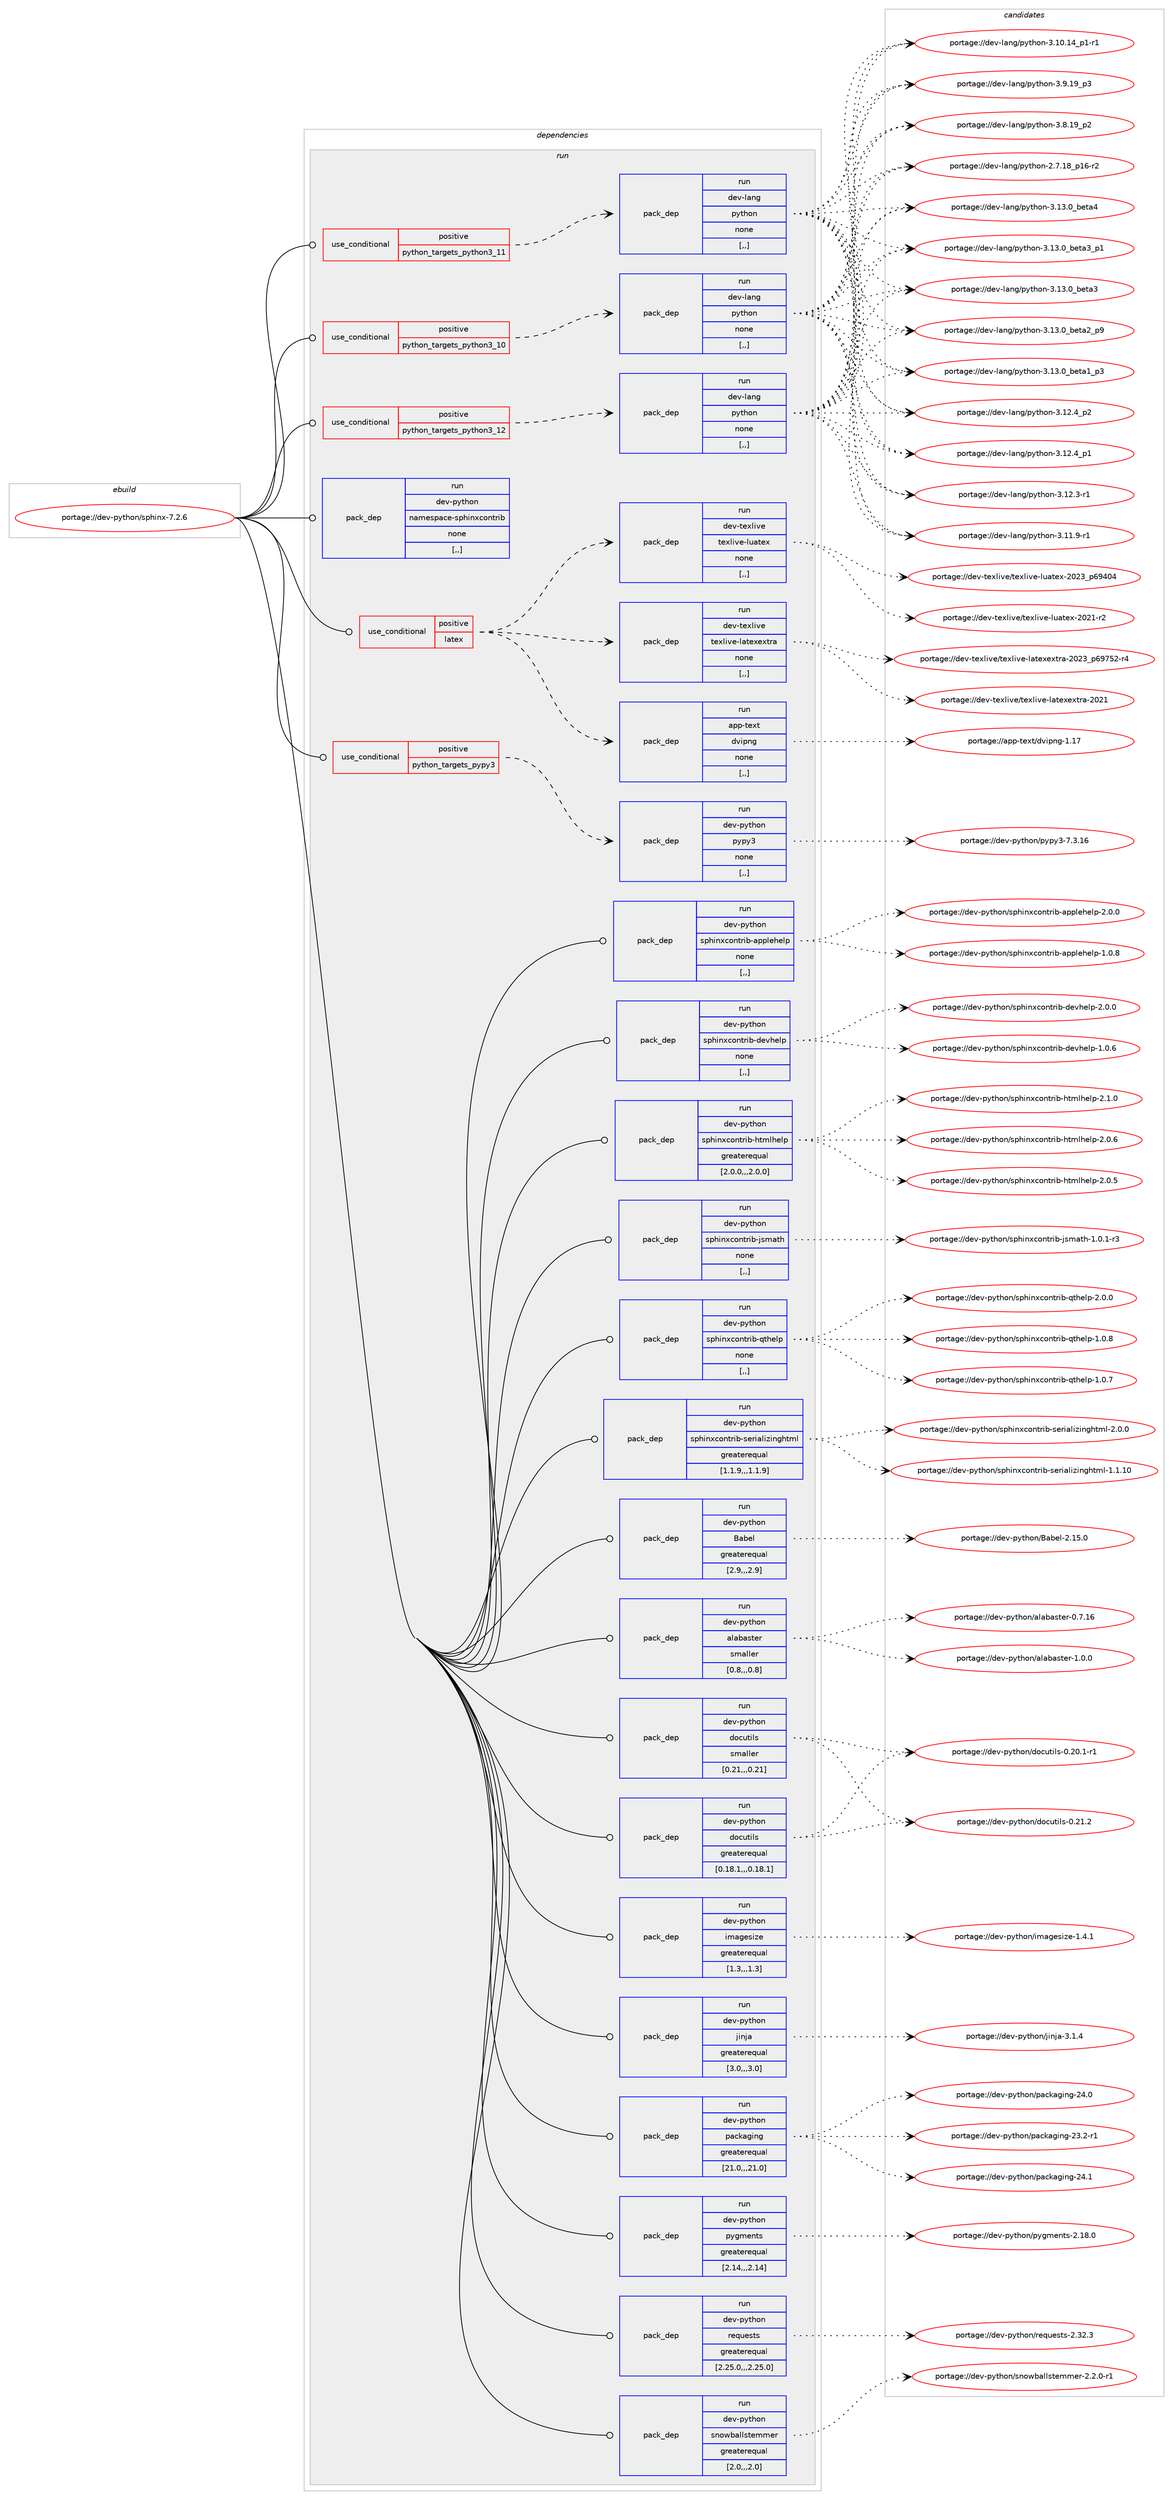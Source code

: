 digraph prolog {

# *************
# Graph options
# *************

newrank=true;
concentrate=true;
compound=true;
graph [rankdir=LR,fontname=Helvetica,fontsize=10,ranksep=1.5];#, ranksep=2.5, nodesep=0.2];
edge  [arrowhead=vee];
node  [fontname=Helvetica,fontsize=10];

# **********
# The ebuild
# **********

subgraph cluster_leftcol {
color=gray;
label=<<i>ebuild</i>>;
id [label="portage://dev-python/sphinx-7.2.6", color=red, width=4, href="../dev-python/sphinx-7.2.6.svg"];
}

# ****************
# The dependencies
# ****************

subgraph cluster_midcol {
color=gray;
label=<<i>dependencies</i>>;
subgraph cluster_compile {
fillcolor="#eeeeee";
style=filled;
label=<<i>compile</i>>;
}
subgraph cluster_compileandrun {
fillcolor="#eeeeee";
style=filled;
label=<<i>compile and run</i>>;
}
subgraph cluster_run {
fillcolor="#eeeeee";
style=filled;
label=<<i>run</i>>;
subgraph cond39796 {
dependency163998 [label=<<TABLE BORDER="0" CELLBORDER="1" CELLSPACING="0" CELLPADDING="4"><TR><TD ROWSPAN="3" CELLPADDING="10">use_conditional</TD></TR><TR><TD>positive</TD></TR><TR><TD>latex</TD></TR></TABLE>>, shape=none, color=red];
subgraph pack122930 {
dependency163999 [label=<<TABLE BORDER="0" CELLBORDER="1" CELLSPACING="0" CELLPADDING="4" WIDTH="220"><TR><TD ROWSPAN="6" CELLPADDING="30">pack_dep</TD></TR><TR><TD WIDTH="110">run</TD></TR><TR><TD>dev-texlive</TD></TR><TR><TD>texlive-latexextra</TD></TR><TR><TD>none</TD></TR><TR><TD>[,,]</TD></TR></TABLE>>, shape=none, color=blue];
}
dependency163998:e -> dependency163999:w [weight=20,style="dashed",arrowhead="vee"];
subgraph pack122931 {
dependency164000 [label=<<TABLE BORDER="0" CELLBORDER="1" CELLSPACING="0" CELLPADDING="4" WIDTH="220"><TR><TD ROWSPAN="6" CELLPADDING="30">pack_dep</TD></TR><TR><TD WIDTH="110">run</TD></TR><TR><TD>dev-texlive</TD></TR><TR><TD>texlive-luatex</TD></TR><TR><TD>none</TD></TR><TR><TD>[,,]</TD></TR></TABLE>>, shape=none, color=blue];
}
dependency163998:e -> dependency164000:w [weight=20,style="dashed",arrowhead="vee"];
subgraph pack122932 {
dependency164001 [label=<<TABLE BORDER="0" CELLBORDER="1" CELLSPACING="0" CELLPADDING="4" WIDTH="220"><TR><TD ROWSPAN="6" CELLPADDING="30">pack_dep</TD></TR><TR><TD WIDTH="110">run</TD></TR><TR><TD>app-text</TD></TR><TR><TD>dvipng</TD></TR><TR><TD>none</TD></TR><TR><TD>[,,]</TD></TR></TABLE>>, shape=none, color=blue];
}
dependency163998:e -> dependency164001:w [weight=20,style="dashed",arrowhead="vee"];
}
id:e -> dependency163998:w [weight=20,style="solid",arrowhead="odot"];
subgraph cond39797 {
dependency164002 [label=<<TABLE BORDER="0" CELLBORDER="1" CELLSPACING="0" CELLPADDING="4"><TR><TD ROWSPAN="3" CELLPADDING="10">use_conditional</TD></TR><TR><TD>positive</TD></TR><TR><TD>python_targets_pypy3</TD></TR></TABLE>>, shape=none, color=red];
subgraph pack122933 {
dependency164003 [label=<<TABLE BORDER="0" CELLBORDER="1" CELLSPACING="0" CELLPADDING="4" WIDTH="220"><TR><TD ROWSPAN="6" CELLPADDING="30">pack_dep</TD></TR><TR><TD WIDTH="110">run</TD></TR><TR><TD>dev-python</TD></TR><TR><TD>pypy3</TD></TR><TR><TD>none</TD></TR><TR><TD>[,,]</TD></TR></TABLE>>, shape=none, color=blue];
}
dependency164002:e -> dependency164003:w [weight=20,style="dashed",arrowhead="vee"];
}
id:e -> dependency164002:w [weight=20,style="solid",arrowhead="odot"];
subgraph cond39798 {
dependency164004 [label=<<TABLE BORDER="0" CELLBORDER="1" CELLSPACING="0" CELLPADDING="4"><TR><TD ROWSPAN="3" CELLPADDING="10">use_conditional</TD></TR><TR><TD>positive</TD></TR><TR><TD>python_targets_python3_10</TD></TR></TABLE>>, shape=none, color=red];
subgraph pack122934 {
dependency164005 [label=<<TABLE BORDER="0" CELLBORDER="1" CELLSPACING="0" CELLPADDING="4" WIDTH="220"><TR><TD ROWSPAN="6" CELLPADDING="30">pack_dep</TD></TR><TR><TD WIDTH="110">run</TD></TR><TR><TD>dev-lang</TD></TR><TR><TD>python</TD></TR><TR><TD>none</TD></TR><TR><TD>[,,]</TD></TR></TABLE>>, shape=none, color=blue];
}
dependency164004:e -> dependency164005:w [weight=20,style="dashed",arrowhead="vee"];
}
id:e -> dependency164004:w [weight=20,style="solid",arrowhead="odot"];
subgraph cond39799 {
dependency164006 [label=<<TABLE BORDER="0" CELLBORDER="1" CELLSPACING="0" CELLPADDING="4"><TR><TD ROWSPAN="3" CELLPADDING="10">use_conditional</TD></TR><TR><TD>positive</TD></TR><TR><TD>python_targets_python3_11</TD></TR></TABLE>>, shape=none, color=red];
subgraph pack122935 {
dependency164007 [label=<<TABLE BORDER="0" CELLBORDER="1" CELLSPACING="0" CELLPADDING="4" WIDTH="220"><TR><TD ROWSPAN="6" CELLPADDING="30">pack_dep</TD></TR><TR><TD WIDTH="110">run</TD></TR><TR><TD>dev-lang</TD></TR><TR><TD>python</TD></TR><TR><TD>none</TD></TR><TR><TD>[,,]</TD></TR></TABLE>>, shape=none, color=blue];
}
dependency164006:e -> dependency164007:w [weight=20,style="dashed",arrowhead="vee"];
}
id:e -> dependency164006:w [weight=20,style="solid",arrowhead="odot"];
subgraph cond39800 {
dependency164008 [label=<<TABLE BORDER="0" CELLBORDER="1" CELLSPACING="0" CELLPADDING="4"><TR><TD ROWSPAN="3" CELLPADDING="10">use_conditional</TD></TR><TR><TD>positive</TD></TR><TR><TD>python_targets_python3_12</TD></TR></TABLE>>, shape=none, color=red];
subgraph pack122936 {
dependency164009 [label=<<TABLE BORDER="0" CELLBORDER="1" CELLSPACING="0" CELLPADDING="4" WIDTH="220"><TR><TD ROWSPAN="6" CELLPADDING="30">pack_dep</TD></TR><TR><TD WIDTH="110">run</TD></TR><TR><TD>dev-lang</TD></TR><TR><TD>python</TD></TR><TR><TD>none</TD></TR><TR><TD>[,,]</TD></TR></TABLE>>, shape=none, color=blue];
}
dependency164008:e -> dependency164009:w [weight=20,style="dashed",arrowhead="vee"];
}
id:e -> dependency164008:w [weight=20,style="solid",arrowhead="odot"];
subgraph pack122937 {
dependency164010 [label=<<TABLE BORDER="0" CELLBORDER="1" CELLSPACING="0" CELLPADDING="4" WIDTH="220"><TR><TD ROWSPAN="6" CELLPADDING="30">pack_dep</TD></TR><TR><TD WIDTH="110">run</TD></TR><TR><TD>dev-python</TD></TR><TR><TD>Babel</TD></TR><TR><TD>greaterequal</TD></TR><TR><TD>[2.9,,,2.9]</TD></TR></TABLE>>, shape=none, color=blue];
}
id:e -> dependency164010:w [weight=20,style="solid",arrowhead="odot"];
subgraph pack122938 {
dependency164011 [label=<<TABLE BORDER="0" CELLBORDER="1" CELLSPACING="0" CELLPADDING="4" WIDTH="220"><TR><TD ROWSPAN="6" CELLPADDING="30">pack_dep</TD></TR><TR><TD WIDTH="110">run</TD></TR><TR><TD>dev-python</TD></TR><TR><TD>alabaster</TD></TR><TR><TD>smaller</TD></TR><TR><TD>[0.8,,,0.8]</TD></TR></TABLE>>, shape=none, color=blue];
}
id:e -> dependency164011:w [weight=20,style="solid",arrowhead="odot"];
subgraph pack122939 {
dependency164012 [label=<<TABLE BORDER="0" CELLBORDER="1" CELLSPACING="0" CELLPADDING="4" WIDTH="220"><TR><TD ROWSPAN="6" CELLPADDING="30">pack_dep</TD></TR><TR><TD WIDTH="110">run</TD></TR><TR><TD>dev-python</TD></TR><TR><TD>docutils</TD></TR><TR><TD>greaterequal</TD></TR><TR><TD>[0.18.1,,,0.18.1]</TD></TR></TABLE>>, shape=none, color=blue];
}
id:e -> dependency164012:w [weight=20,style="solid",arrowhead="odot"];
subgraph pack122940 {
dependency164013 [label=<<TABLE BORDER="0" CELLBORDER="1" CELLSPACING="0" CELLPADDING="4" WIDTH="220"><TR><TD ROWSPAN="6" CELLPADDING="30">pack_dep</TD></TR><TR><TD WIDTH="110">run</TD></TR><TR><TD>dev-python</TD></TR><TR><TD>docutils</TD></TR><TR><TD>smaller</TD></TR><TR><TD>[0.21,,,0.21]</TD></TR></TABLE>>, shape=none, color=blue];
}
id:e -> dependency164013:w [weight=20,style="solid",arrowhead="odot"];
subgraph pack122941 {
dependency164014 [label=<<TABLE BORDER="0" CELLBORDER="1" CELLSPACING="0" CELLPADDING="4" WIDTH="220"><TR><TD ROWSPAN="6" CELLPADDING="30">pack_dep</TD></TR><TR><TD WIDTH="110">run</TD></TR><TR><TD>dev-python</TD></TR><TR><TD>imagesize</TD></TR><TR><TD>greaterequal</TD></TR><TR><TD>[1.3,,,1.3]</TD></TR></TABLE>>, shape=none, color=blue];
}
id:e -> dependency164014:w [weight=20,style="solid",arrowhead="odot"];
subgraph pack122942 {
dependency164015 [label=<<TABLE BORDER="0" CELLBORDER="1" CELLSPACING="0" CELLPADDING="4" WIDTH="220"><TR><TD ROWSPAN="6" CELLPADDING="30">pack_dep</TD></TR><TR><TD WIDTH="110">run</TD></TR><TR><TD>dev-python</TD></TR><TR><TD>jinja</TD></TR><TR><TD>greaterequal</TD></TR><TR><TD>[3.0,,,3.0]</TD></TR></TABLE>>, shape=none, color=blue];
}
id:e -> dependency164015:w [weight=20,style="solid",arrowhead="odot"];
subgraph pack122943 {
dependency164016 [label=<<TABLE BORDER="0" CELLBORDER="1" CELLSPACING="0" CELLPADDING="4" WIDTH="220"><TR><TD ROWSPAN="6" CELLPADDING="30">pack_dep</TD></TR><TR><TD WIDTH="110">run</TD></TR><TR><TD>dev-python</TD></TR><TR><TD>packaging</TD></TR><TR><TD>greaterequal</TD></TR><TR><TD>[21.0,,,21.0]</TD></TR></TABLE>>, shape=none, color=blue];
}
id:e -> dependency164016:w [weight=20,style="solid",arrowhead="odot"];
subgraph pack122944 {
dependency164017 [label=<<TABLE BORDER="0" CELLBORDER="1" CELLSPACING="0" CELLPADDING="4" WIDTH="220"><TR><TD ROWSPAN="6" CELLPADDING="30">pack_dep</TD></TR><TR><TD WIDTH="110">run</TD></TR><TR><TD>dev-python</TD></TR><TR><TD>pygments</TD></TR><TR><TD>greaterequal</TD></TR><TR><TD>[2.14,,,2.14]</TD></TR></TABLE>>, shape=none, color=blue];
}
id:e -> dependency164017:w [weight=20,style="solid",arrowhead="odot"];
subgraph pack122945 {
dependency164018 [label=<<TABLE BORDER="0" CELLBORDER="1" CELLSPACING="0" CELLPADDING="4" WIDTH="220"><TR><TD ROWSPAN="6" CELLPADDING="30">pack_dep</TD></TR><TR><TD WIDTH="110">run</TD></TR><TR><TD>dev-python</TD></TR><TR><TD>requests</TD></TR><TR><TD>greaterequal</TD></TR><TR><TD>[2.25.0,,,2.25.0]</TD></TR></TABLE>>, shape=none, color=blue];
}
id:e -> dependency164018:w [weight=20,style="solid",arrowhead="odot"];
subgraph pack122946 {
dependency164019 [label=<<TABLE BORDER="0" CELLBORDER="1" CELLSPACING="0" CELLPADDING="4" WIDTH="220"><TR><TD ROWSPAN="6" CELLPADDING="30">pack_dep</TD></TR><TR><TD WIDTH="110">run</TD></TR><TR><TD>dev-python</TD></TR><TR><TD>snowballstemmer</TD></TR><TR><TD>greaterequal</TD></TR><TR><TD>[2.0,,,2.0]</TD></TR></TABLE>>, shape=none, color=blue];
}
id:e -> dependency164019:w [weight=20,style="solid",arrowhead="odot"];
subgraph pack122947 {
dependency164020 [label=<<TABLE BORDER="0" CELLBORDER="1" CELLSPACING="0" CELLPADDING="4" WIDTH="220"><TR><TD ROWSPAN="6" CELLPADDING="30">pack_dep</TD></TR><TR><TD WIDTH="110">run</TD></TR><TR><TD>dev-python</TD></TR><TR><TD>sphinxcontrib-applehelp</TD></TR><TR><TD>none</TD></TR><TR><TD>[,,]</TD></TR></TABLE>>, shape=none, color=blue];
}
id:e -> dependency164020:w [weight=20,style="solid",arrowhead="odot"];
subgraph pack122948 {
dependency164021 [label=<<TABLE BORDER="0" CELLBORDER="1" CELLSPACING="0" CELLPADDING="4" WIDTH="220"><TR><TD ROWSPAN="6" CELLPADDING="30">pack_dep</TD></TR><TR><TD WIDTH="110">run</TD></TR><TR><TD>dev-python</TD></TR><TR><TD>sphinxcontrib-devhelp</TD></TR><TR><TD>none</TD></TR><TR><TD>[,,]</TD></TR></TABLE>>, shape=none, color=blue];
}
id:e -> dependency164021:w [weight=20,style="solid",arrowhead="odot"];
subgraph pack122949 {
dependency164022 [label=<<TABLE BORDER="0" CELLBORDER="1" CELLSPACING="0" CELLPADDING="4" WIDTH="220"><TR><TD ROWSPAN="6" CELLPADDING="30">pack_dep</TD></TR><TR><TD WIDTH="110">run</TD></TR><TR><TD>dev-python</TD></TR><TR><TD>sphinxcontrib-htmlhelp</TD></TR><TR><TD>greaterequal</TD></TR><TR><TD>[2.0.0,,,2.0.0]</TD></TR></TABLE>>, shape=none, color=blue];
}
id:e -> dependency164022:w [weight=20,style="solid",arrowhead="odot"];
subgraph pack122950 {
dependency164023 [label=<<TABLE BORDER="0" CELLBORDER="1" CELLSPACING="0" CELLPADDING="4" WIDTH="220"><TR><TD ROWSPAN="6" CELLPADDING="30">pack_dep</TD></TR><TR><TD WIDTH="110">run</TD></TR><TR><TD>dev-python</TD></TR><TR><TD>sphinxcontrib-jsmath</TD></TR><TR><TD>none</TD></TR><TR><TD>[,,]</TD></TR></TABLE>>, shape=none, color=blue];
}
id:e -> dependency164023:w [weight=20,style="solid",arrowhead="odot"];
subgraph pack122951 {
dependency164024 [label=<<TABLE BORDER="0" CELLBORDER="1" CELLSPACING="0" CELLPADDING="4" WIDTH="220"><TR><TD ROWSPAN="6" CELLPADDING="30">pack_dep</TD></TR><TR><TD WIDTH="110">run</TD></TR><TR><TD>dev-python</TD></TR><TR><TD>sphinxcontrib-qthelp</TD></TR><TR><TD>none</TD></TR><TR><TD>[,,]</TD></TR></TABLE>>, shape=none, color=blue];
}
id:e -> dependency164024:w [weight=20,style="solid",arrowhead="odot"];
subgraph pack122952 {
dependency164025 [label=<<TABLE BORDER="0" CELLBORDER="1" CELLSPACING="0" CELLPADDING="4" WIDTH="220"><TR><TD ROWSPAN="6" CELLPADDING="30">pack_dep</TD></TR><TR><TD WIDTH="110">run</TD></TR><TR><TD>dev-python</TD></TR><TR><TD>sphinxcontrib-serializinghtml</TD></TR><TR><TD>greaterequal</TD></TR><TR><TD>[1.1.9,,,1.1.9]</TD></TR></TABLE>>, shape=none, color=blue];
}
id:e -> dependency164025:w [weight=20,style="solid",arrowhead="odot"];
subgraph pack122953 {
dependency164026 [label=<<TABLE BORDER="0" CELLBORDER="1" CELLSPACING="0" CELLPADDING="4" WIDTH="220"><TR><TD ROWSPAN="6" CELLPADDING="30">pack_dep</TD></TR><TR><TD WIDTH="110">run</TD></TR><TR><TD>dev-python</TD></TR><TR><TD>namespace-sphinxcontrib</TD></TR><TR><TD>none</TD></TR><TR><TD>[,,]</TD></TR></TABLE>>, shape=none, color=blue];
}
id:e -> dependency164026:w [weight=20,style="solid",arrowhead="odot"];
}
}

# **************
# The candidates
# **************

subgraph cluster_choices {
rank=same;
color=gray;
label=<<i>candidates</i>>;

subgraph choice122930 {
color=black;
nodesep=1;
choice100101118451161011201081051181014711610112010810511810145108971161011201011201161149745504850519511254575553504511452 [label="portage://dev-texlive/texlive-latexextra-2023_p69752-r4", color=red, width=4,href="../dev-texlive/texlive-latexextra-2023_p69752-r4.svg"];
choice10010111845116101120108105118101471161011201081051181014510897116101120101120116114974550485049 [label="portage://dev-texlive/texlive-latexextra-2021", color=red, width=4,href="../dev-texlive/texlive-latexextra-2021.svg"];
dependency163999:e -> choice100101118451161011201081051181014711610112010810511810145108971161011201011201161149745504850519511254575553504511452:w [style=dotted,weight="100"];
dependency163999:e -> choice10010111845116101120108105118101471161011201081051181014510897116101120101120116114974550485049:w [style=dotted,weight="100"];
}
subgraph choice122931 {
color=black;
nodesep=1;
choice100101118451161011201081051181014711610112010810511810145108117971161011204550485051951125457524852 [label="portage://dev-texlive/texlive-luatex-2023_p69404", color=red, width=4,href="../dev-texlive/texlive-luatex-2023_p69404.svg"];
choice1001011184511610112010810511810147116101120108105118101451081179711610112045504850494511450 [label="portage://dev-texlive/texlive-luatex-2021-r2", color=red, width=4,href="../dev-texlive/texlive-luatex-2021-r2.svg"];
dependency164000:e -> choice100101118451161011201081051181014711610112010810511810145108117971161011204550485051951125457524852:w [style=dotted,weight="100"];
dependency164000:e -> choice1001011184511610112010810511810147116101120108105118101451081179711610112045504850494511450:w [style=dotted,weight="100"];
}
subgraph choice122932 {
color=black;
nodesep=1;
choice9711211245116101120116471001181051121101034549464955 [label="portage://app-text/dvipng-1.17", color=red, width=4,href="../app-text/dvipng-1.17.svg"];
dependency164001:e -> choice9711211245116101120116471001181051121101034549464955:w [style=dotted,weight="100"];
}
subgraph choice122933 {
color=black;
nodesep=1;
choice10010111845112121116104111110471121211121215145554651464954 [label="portage://dev-python/pypy3-7.3.16", color=red, width=4,href="../dev-python/pypy3-7.3.16.svg"];
dependency164003:e -> choice10010111845112121116104111110471121211121215145554651464954:w [style=dotted,weight="100"];
}
subgraph choice122934 {
color=black;
nodesep=1;
choice1001011184510897110103471121211161041111104551464951464895981011169752 [label="portage://dev-lang/python-3.13.0_beta4", color=red, width=4,href="../dev-lang/python-3.13.0_beta4.svg"];
choice10010111845108971101034711212111610411111045514649514648959810111697519511249 [label="portage://dev-lang/python-3.13.0_beta3_p1", color=red, width=4,href="../dev-lang/python-3.13.0_beta3_p1.svg"];
choice1001011184510897110103471121211161041111104551464951464895981011169751 [label="portage://dev-lang/python-3.13.0_beta3", color=red, width=4,href="../dev-lang/python-3.13.0_beta3.svg"];
choice10010111845108971101034711212111610411111045514649514648959810111697509511257 [label="portage://dev-lang/python-3.13.0_beta2_p9", color=red, width=4,href="../dev-lang/python-3.13.0_beta2_p9.svg"];
choice10010111845108971101034711212111610411111045514649514648959810111697499511251 [label="portage://dev-lang/python-3.13.0_beta1_p3", color=red, width=4,href="../dev-lang/python-3.13.0_beta1_p3.svg"];
choice100101118451089711010347112121116104111110455146495046529511250 [label="portage://dev-lang/python-3.12.4_p2", color=red, width=4,href="../dev-lang/python-3.12.4_p2.svg"];
choice100101118451089711010347112121116104111110455146495046529511249 [label="portage://dev-lang/python-3.12.4_p1", color=red, width=4,href="../dev-lang/python-3.12.4_p1.svg"];
choice100101118451089711010347112121116104111110455146495046514511449 [label="portage://dev-lang/python-3.12.3-r1", color=red, width=4,href="../dev-lang/python-3.12.3-r1.svg"];
choice100101118451089711010347112121116104111110455146494946574511449 [label="portage://dev-lang/python-3.11.9-r1", color=red, width=4,href="../dev-lang/python-3.11.9-r1.svg"];
choice100101118451089711010347112121116104111110455146494846495295112494511449 [label="portage://dev-lang/python-3.10.14_p1-r1", color=red, width=4,href="../dev-lang/python-3.10.14_p1-r1.svg"];
choice100101118451089711010347112121116104111110455146574649579511251 [label="portage://dev-lang/python-3.9.19_p3", color=red, width=4,href="../dev-lang/python-3.9.19_p3.svg"];
choice100101118451089711010347112121116104111110455146564649579511250 [label="portage://dev-lang/python-3.8.19_p2", color=red, width=4,href="../dev-lang/python-3.8.19_p2.svg"];
choice100101118451089711010347112121116104111110455046554649569511249544511450 [label="portage://dev-lang/python-2.7.18_p16-r2", color=red, width=4,href="../dev-lang/python-2.7.18_p16-r2.svg"];
dependency164005:e -> choice1001011184510897110103471121211161041111104551464951464895981011169752:w [style=dotted,weight="100"];
dependency164005:e -> choice10010111845108971101034711212111610411111045514649514648959810111697519511249:w [style=dotted,weight="100"];
dependency164005:e -> choice1001011184510897110103471121211161041111104551464951464895981011169751:w [style=dotted,weight="100"];
dependency164005:e -> choice10010111845108971101034711212111610411111045514649514648959810111697509511257:w [style=dotted,weight="100"];
dependency164005:e -> choice10010111845108971101034711212111610411111045514649514648959810111697499511251:w [style=dotted,weight="100"];
dependency164005:e -> choice100101118451089711010347112121116104111110455146495046529511250:w [style=dotted,weight="100"];
dependency164005:e -> choice100101118451089711010347112121116104111110455146495046529511249:w [style=dotted,weight="100"];
dependency164005:e -> choice100101118451089711010347112121116104111110455146495046514511449:w [style=dotted,weight="100"];
dependency164005:e -> choice100101118451089711010347112121116104111110455146494946574511449:w [style=dotted,weight="100"];
dependency164005:e -> choice100101118451089711010347112121116104111110455146494846495295112494511449:w [style=dotted,weight="100"];
dependency164005:e -> choice100101118451089711010347112121116104111110455146574649579511251:w [style=dotted,weight="100"];
dependency164005:e -> choice100101118451089711010347112121116104111110455146564649579511250:w [style=dotted,weight="100"];
dependency164005:e -> choice100101118451089711010347112121116104111110455046554649569511249544511450:w [style=dotted,weight="100"];
}
subgraph choice122935 {
color=black;
nodesep=1;
choice1001011184510897110103471121211161041111104551464951464895981011169752 [label="portage://dev-lang/python-3.13.0_beta4", color=red, width=4,href="../dev-lang/python-3.13.0_beta4.svg"];
choice10010111845108971101034711212111610411111045514649514648959810111697519511249 [label="portage://dev-lang/python-3.13.0_beta3_p1", color=red, width=4,href="../dev-lang/python-3.13.0_beta3_p1.svg"];
choice1001011184510897110103471121211161041111104551464951464895981011169751 [label="portage://dev-lang/python-3.13.0_beta3", color=red, width=4,href="../dev-lang/python-3.13.0_beta3.svg"];
choice10010111845108971101034711212111610411111045514649514648959810111697509511257 [label="portage://dev-lang/python-3.13.0_beta2_p9", color=red, width=4,href="../dev-lang/python-3.13.0_beta2_p9.svg"];
choice10010111845108971101034711212111610411111045514649514648959810111697499511251 [label="portage://dev-lang/python-3.13.0_beta1_p3", color=red, width=4,href="../dev-lang/python-3.13.0_beta1_p3.svg"];
choice100101118451089711010347112121116104111110455146495046529511250 [label="portage://dev-lang/python-3.12.4_p2", color=red, width=4,href="../dev-lang/python-3.12.4_p2.svg"];
choice100101118451089711010347112121116104111110455146495046529511249 [label="portage://dev-lang/python-3.12.4_p1", color=red, width=4,href="../dev-lang/python-3.12.4_p1.svg"];
choice100101118451089711010347112121116104111110455146495046514511449 [label="portage://dev-lang/python-3.12.3-r1", color=red, width=4,href="../dev-lang/python-3.12.3-r1.svg"];
choice100101118451089711010347112121116104111110455146494946574511449 [label="portage://dev-lang/python-3.11.9-r1", color=red, width=4,href="../dev-lang/python-3.11.9-r1.svg"];
choice100101118451089711010347112121116104111110455146494846495295112494511449 [label="portage://dev-lang/python-3.10.14_p1-r1", color=red, width=4,href="../dev-lang/python-3.10.14_p1-r1.svg"];
choice100101118451089711010347112121116104111110455146574649579511251 [label="portage://dev-lang/python-3.9.19_p3", color=red, width=4,href="../dev-lang/python-3.9.19_p3.svg"];
choice100101118451089711010347112121116104111110455146564649579511250 [label="portage://dev-lang/python-3.8.19_p2", color=red, width=4,href="../dev-lang/python-3.8.19_p2.svg"];
choice100101118451089711010347112121116104111110455046554649569511249544511450 [label="portage://dev-lang/python-2.7.18_p16-r2", color=red, width=4,href="../dev-lang/python-2.7.18_p16-r2.svg"];
dependency164007:e -> choice1001011184510897110103471121211161041111104551464951464895981011169752:w [style=dotted,weight="100"];
dependency164007:e -> choice10010111845108971101034711212111610411111045514649514648959810111697519511249:w [style=dotted,weight="100"];
dependency164007:e -> choice1001011184510897110103471121211161041111104551464951464895981011169751:w [style=dotted,weight="100"];
dependency164007:e -> choice10010111845108971101034711212111610411111045514649514648959810111697509511257:w [style=dotted,weight="100"];
dependency164007:e -> choice10010111845108971101034711212111610411111045514649514648959810111697499511251:w [style=dotted,weight="100"];
dependency164007:e -> choice100101118451089711010347112121116104111110455146495046529511250:w [style=dotted,weight="100"];
dependency164007:e -> choice100101118451089711010347112121116104111110455146495046529511249:w [style=dotted,weight="100"];
dependency164007:e -> choice100101118451089711010347112121116104111110455146495046514511449:w [style=dotted,weight="100"];
dependency164007:e -> choice100101118451089711010347112121116104111110455146494946574511449:w [style=dotted,weight="100"];
dependency164007:e -> choice100101118451089711010347112121116104111110455146494846495295112494511449:w [style=dotted,weight="100"];
dependency164007:e -> choice100101118451089711010347112121116104111110455146574649579511251:w [style=dotted,weight="100"];
dependency164007:e -> choice100101118451089711010347112121116104111110455146564649579511250:w [style=dotted,weight="100"];
dependency164007:e -> choice100101118451089711010347112121116104111110455046554649569511249544511450:w [style=dotted,weight="100"];
}
subgraph choice122936 {
color=black;
nodesep=1;
choice1001011184510897110103471121211161041111104551464951464895981011169752 [label="portage://dev-lang/python-3.13.0_beta4", color=red, width=4,href="../dev-lang/python-3.13.0_beta4.svg"];
choice10010111845108971101034711212111610411111045514649514648959810111697519511249 [label="portage://dev-lang/python-3.13.0_beta3_p1", color=red, width=4,href="../dev-lang/python-3.13.0_beta3_p1.svg"];
choice1001011184510897110103471121211161041111104551464951464895981011169751 [label="portage://dev-lang/python-3.13.0_beta3", color=red, width=4,href="../dev-lang/python-3.13.0_beta3.svg"];
choice10010111845108971101034711212111610411111045514649514648959810111697509511257 [label="portage://dev-lang/python-3.13.0_beta2_p9", color=red, width=4,href="../dev-lang/python-3.13.0_beta2_p9.svg"];
choice10010111845108971101034711212111610411111045514649514648959810111697499511251 [label="portage://dev-lang/python-3.13.0_beta1_p3", color=red, width=4,href="../dev-lang/python-3.13.0_beta1_p3.svg"];
choice100101118451089711010347112121116104111110455146495046529511250 [label="portage://dev-lang/python-3.12.4_p2", color=red, width=4,href="../dev-lang/python-3.12.4_p2.svg"];
choice100101118451089711010347112121116104111110455146495046529511249 [label="portage://dev-lang/python-3.12.4_p1", color=red, width=4,href="../dev-lang/python-3.12.4_p1.svg"];
choice100101118451089711010347112121116104111110455146495046514511449 [label="portage://dev-lang/python-3.12.3-r1", color=red, width=4,href="../dev-lang/python-3.12.3-r1.svg"];
choice100101118451089711010347112121116104111110455146494946574511449 [label="portage://dev-lang/python-3.11.9-r1", color=red, width=4,href="../dev-lang/python-3.11.9-r1.svg"];
choice100101118451089711010347112121116104111110455146494846495295112494511449 [label="portage://dev-lang/python-3.10.14_p1-r1", color=red, width=4,href="../dev-lang/python-3.10.14_p1-r1.svg"];
choice100101118451089711010347112121116104111110455146574649579511251 [label="portage://dev-lang/python-3.9.19_p3", color=red, width=4,href="../dev-lang/python-3.9.19_p3.svg"];
choice100101118451089711010347112121116104111110455146564649579511250 [label="portage://dev-lang/python-3.8.19_p2", color=red, width=4,href="../dev-lang/python-3.8.19_p2.svg"];
choice100101118451089711010347112121116104111110455046554649569511249544511450 [label="portage://dev-lang/python-2.7.18_p16-r2", color=red, width=4,href="../dev-lang/python-2.7.18_p16-r2.svg"];
dependency164009:e -> choice1001011184510897110103471121211161041111104551464951464895981011169752:w [style=dotted,weight="100"];
dependency164009:e -> choice10010111845108971101034711212111610411111045514649514648959810111697519511249:w [style=dotted,weight="100"];
dependency164009:e -> choice1001011184510897110103471121211161041111104551464951464895981011169751:w [style=dotted,weight="100"];
dependency164009:e -> choice10010111845108971101034711212111610411111045514649514648959810111697509511257:w [style=dotted,weight="100"];
dependency164009:e -> choice10010111845108971101034711212111610411111045514649514648959810111697499511251:w [style=dotted,weight="100"];
dependency164009:e -> choice100101118451089711010347112121116104111110455146495046529511250:w [style=dotted,weight="100"];
dependency164009:e -> choice100101118451089711010347112121116104111110455146495046529511249:w [style=dotted,weight="100"];
dependency164009:e -> choice100101118451089711010347112121116104111110455146495046514511449:w [style=dotted,weight="100"];
dependency164009:e -> choice100101118451089711010347112121116104111110455146494946574511449:w [style=dotted,weight="100"];
dependency164009:e -> choice100101118451089711010347112121116104111110455146494846495295112494511449:w [style=dotted,weight="100"];
dependency164009:e -> choice100101118451089711010347112121116104111110455146574649579511251:w [style=dotted,weight="100"];
dependency164009:e -> choice100101118451089711010347112121116104111110455146564649579511250:w [style=dotted,weight="100"];
dependency164009:e -> choice100101118451089711010347112121116104111110455046554649569511249544511450:w [style=dotted,weight="100"];
}
subgraph choice122937 {
color=black;
nodesep=1;
choice100101118451121211161041111104766979810110845504649534648 [label="portage://dev-python/Babel-2.15.0", color=red, width=4,href="../dev-python/Babel-2.15.0.svg"];
dependency164010:e -> choice100101118451121211161041111104766979810110845504649534648:w [style=dotted,weight="100"];
}
subgraph choice122938 {
color=black;
nodesep=1;
choice100101118451121211161041111104797108979897115116101114454946484648 [label="portage://dev-python/alabaster-1.0.0", color=red, width=4,href="../dev-python/alabaster-1.0.0.svg"];
choice10010111845112121116104111110479710897989711511610111445484655464954 [label="portage://dev-python/alabaster-0.7.16", color=red, width=4,href="../dev-python/alabaster-0.7.16.svg"];
dependency164011:e -> choice100101118451121211161041111104797108979897115116101114454946484648:w [style=dotted,weight="100"];
dependency164011:e -> choice10010111845112121116104111110479710897989711511610111445484655464954:w [style=dotted,weight="100"];
}
subgraph choice122939 {
color=black;
nodesep=1;
choice10010111845112121116104111110471001119911711610510811545484650494650 [label="portage://dev-python/docutils-0.21.2", color=red, width=4,href="../dev-python/docutils-0.21.2.svg"];
choice100101118451121211161041111104710011199117116105108115454846504846494511449 [label="portage://dev-python/docutils-0.20.1-r1", color=red, width=4,href="../dev-python/docutils-0.20.1-r1.svg"];
dependency164012:e -> choice10010111845112121116104111110471001119911711610510811545484650494650:w [style=dotted,weight="100"];
dependency164012:e -> choice100101118451121211161041111104710011199117116105108115454846504846494511449:w [style=dotted,weight="100"];
}
subgraph choice122940 {
color=black;
nodesep=1;
choice10010111845112121116104111110471001119911711610510811545484650494650 [label="portage://dev-python/docutils-0.21.2", color=red, width=4,href="../dev-python/docutils-0.21.2.svg"];
choice100101118451121211161041111104710011199117116105108115454846504846494511449 [label="portage://dev-python/docutils-0.20.1-r1", color=red, width=4,href="../dev-python/docutils-0.20.1-r1.svg"];
dependency164013:e -> choice10010111845112121116104111110471001119911711610510811545484650494650:w [style=dotted,weight="100"];
dependency164013:e -> choice100101118451121211161041111104710011199117116105108115454846504846494511449:w [style=dotted,weight="100"];
}
subgraph choice122941 {
color=black;
nodesep=1;
choice100101118451121211161041111104710510997103101115105122101454946524649 [label="portage://dev-python/imagesize-1.4.1", color=red, width=4,href="../dev-python/imagesize-1.4.1.svg"];
dependency164014:e -> choice100101118451121211161041111104710510997103101115105122101454946524649:w [style=dotted,weight="100"];
}
subgraph choice122942 {
color=black;
nodesep=1;
choice100101118451121211161041111104710610511010697455146494652 [label="portage://dev-python/jinja-3.1.4", color=red, width=4,href="../dev-python/jinja-3.1.4.svg"];
dependency164015:e -> choice100101118451121211161041111104710610511010697455146494652:w [style=dotted,weight="100"];
}
subgraph choice122943 {
color=black;
nodesep=1;
choice10010111845112121116104111110471129799107971031051101034550524649 [label="portage://dev-python/packaging-24.1", color=red, width=4,href="../dev-python/packaging-24.1.svg"];
choice10010111845112121116104111110471129799107971031051101034550524648 [label="portage://dev-python/packaging-24.0", color=red, width=4,href="../dev-python/packaging-24.0.svg"];
choice100101118451121211161041111104711297991079710310511010345505146504511449 [label="portage://dev-python/packaging-23.2-r1", color=red, width=4,href="../dev-python/packaging-23.2-r1.svg"];
dependency164016:e -> choice10010111845112121116104111110471129799107971031051101034550524649:w [style=dotted,weight="100"];
dependency164016:e -> choice10010111845112121116104111110471129799107971031051101034550524648:w [style=dotted,weight="100"];
dependency164016:e -> choice100101118451121211161041111104711297991079710310511010345505146504511449:w [style=dotted,weight="100"];
}
subgraph choice122944 {
color=black;
nodesep=1;
choice100101118451121211161041111104711212110310910111011611545504649564648 [label="portage://dev-python/pygments-2.18.0", color=red, width=4,href="../dev-python/pygments-2.18.0.svg"];
dependency164017:e -> choice100101118451121211161041111104711212110310910111011611545504649564648:w [style=dotted,weight="100"];
}
subgraph choice122945 {
color=black;
nodesep=1;
choice100101118451121211161041111104711410111311710111511611545504651504651 [label="portage://dev-python/requests-2.32.3", color=red, width=4,href="../dev-python/requests-2.32.3.svg"];
dependency164018:e -> choice100101118451121211161041111104711410111311710111511611545504651504651:w [style=dotted,weight="100"];
}
subgraph choice122946 {
color=black;
nodesep=1;
choice100101118451121211161041111104711511011111998971081081151161011091091011144550465046484511449 [label="portage://dev-python/snowballstemmer-2.2.0-r1", color=red, width=4,href="../dev-python/snowballstemmer-2.2.0-r1.svg"];
dependency164019:e -> choice100101118451121211161041111104711511011111998971081081151161011091091011144550465046484511449:w [style=dotted,weight="100"];
}
subgraph choice122947 {
color=black;
nodesep=1;
choice100101118451121211161041111104711511210410511012099111110116114105984597112112108101104101108112455046484648 [label="portage://dev-python/sphinxcontrib-applehelp-2.0.0", color=red, width=4,href="../dev-python/sphinxcontrib-applehelp-2.0.0.svg"];
choice100101118451121211161041111104711511210410511012099111110116114105984597112112108101104101108112454946484656 [label="portage://dev-python/sphinxcontrib-applehelp-1.0.8", color=red, width=4,href="../dev-python/sphinxcontrib-applehelp-1.0.8.svg"];
dependency164020:e -> choice100101118451121211161041111104711511210410511012099111110116114105984597112112108101104101108112455046484648:w [style=dotted,weight="100"];
dependency164020:e -> choice100101118451121211161041111104711511210410511012099111110116114105984597112112108101104101108112454946484656:w [style=dotted,weight="100"];
}
subgraph choice122948 {
color=black;
nodesep=1;
choice1001011184511212111610411111047115112104105110120991111101161141059845100101118104101108112455046484648 [label="portage://dev-python/sphinxcontrib-devhelp-2.0.0", color=red, width=4,href="../dev-python/sphinxcontrib-devhelp-2.0.0.svg"];
choice1001011184511212111610411111047115112104105110120991111101161141059845100101118104101108112454946484654 [label="portage://dev-python/sphinxcontrib-devhelp-1.0.6", color=red, width=4,href="../dev-python/sphinxcontrib-devhelp-1.0.6.svg"];
dependency164021:e -> choice1001011184511212111610411111047115112104105110120991111101161141059845100101118104101108112455046484648:w [style=dotted,weight="100"];
dependency164021:e -> choice1001011184511212111610411111047115112104105110120991111101161141059845100101118104101108112454946484654:w [style=dotted,weight="100"];
}
subgraph choice122949 {
color=black;
nodesep=1;
choice1001011184511212111610411111047115112104105110120991111101161141059845104116109108104101108112455046494648 [label="portage://dev-python/sphinxcontrib-htmlhelp-2.1.0", color=red, width=4,href="../dev-python/sphinxcontrib-htmlhelp-2.1.0.svg"];
choice1001011184511212111610411111047115112104105110120991111101161141059845104116109108104101108112455046484654 [label="portage://dev-python/sphinxcontrib-htmlhelp-2.0.6", color=red, width=4,href="../dev-python/sphinxcontrib-htmlhelp-2.0.6.svg"];
choice1001011184511212111610411111047115112104105110120991111101161141059845104116109108104101108112455046484653 [label="portage://dev-python/sphinxcontrib-htmlhelp-2.0.5", color=red, width=4,href="../dev-python/sphinxcontrib-htmlhelp-2.0.5.svg"];
dependency164022:e -> choice1001011184511212111610411111047115112104105110120991111101161141059845104116109108104101108112455046494648:w [style=dotted,weight="100"];
dependency164022:e -> choice1001011184511212111610411111047115112104105110120991111101161141059845104116109108104101108112455046484654:w [style=dotted,weight="100"];
dependency164022:e -> choice1001011184511212111610411111047115112104105110120991111101161141059845104116109108104101108112455046484653:w [style=dotted,weight="100"];
}
subgraph choice122950 {
color=black;
nodesep=1;
choice1001011184511212111610411111047115112104105110120991111101161141059845106115109971161044549464846494511451 [label="portage://dev-python/sphinxcontrib-jsmath-1.0.1-r3", color=red, width=4,href="../dev-python/sphinxcontrib-jsmath-1.0.1-r3.svg"];
dependency164023:e -> choice1001011184511212111610411111047115112104105110120991111101161141059845106115109971161044549464846494511451:w [style=dotted,weight="100"];
}
subgraph choice122951 {
color=black;
nodesep=1;
choice1001011184511212111610411111047115112104105110120991111101161141059845113116104101108112455046484648 [label="portage://dev-python/sphinxcontrib-qthelp-2.0.0", color=red, width=4,href="../dev-python/sphinxcontrib-qthelp-2.0.0.svg"];
choice1001011184511212111610411111047115112104105110120991111101161141059845113116104101108112454946484656 [label="portage://dev-python/sphinxcontrib-qthelp-1.0.8", color=red, width=4,href="../dev-python/sphinxcontrib-qthelp-1.0.8.svg"];
choice1001011184511212111610411111047115112104105110120991111101161141059845113116104101108112454946484655 [label="portage://dev-python/sphinxcontrib-qthelp-1.0.7", color=red, width=4,href="../dev-python/sphinxcontrib-qthelp-1.0.7.svg"];
dependency164024:e -> choice1001011184511212111610411111047115112104105110120991111101161141059845113116104101108112455046484648:w [style=dotted,weight="100"];
dependency164024:e -> choice1001011184511212111610411111047115112104105110120991111101161141059845113116104101108112454946484656:w [style=dotted,weight="100"];
dependency164024:e -> choice1001011184511212111610411111047115112104105110120991111101161141059845113116104101108112454946484655:w [style=dotted,weight="100"];
}
subgraph choice122952 {
color=black;
nodesep=1;
choice100101118451121211161041111104711511210410511012099111110116114105984511510111410597108105122105110103104116109108455046484648 [label="portage://dev-python/sphinxcontrib-serializinghtml-2.0.0", color=red, width=4,href="../dev-python/sphinxcontrib-serializinghtml-2.0.0.svg"];
choice10010111845112121116104111110471151121041051101209911111011611410598451151011141059710810512210511010310411610910845494649464948 [label="portage://dev-python/sphinxcontrib-serializinghtml-1.1.10", color=red, width=4,href="../dev-python/sphinxcontrib-serializinghtml-1.1.10.svg"];
dependency164025:e -> choice100101118451121211161041111104711511210410511012099111110116114105984511510111410597108105122105110103104116109108455046484648:w [style=dotted,weight="100"];
dependency164025:e -> choice10010111845112121116104111110471151121041051101209911111011611410598451151011141059710810512210511010310411610910845494649464948:w [style=dotted,weight="100"];
}
subgraph choice122953 {
color=black;
nodesep=1;
}
}

}
